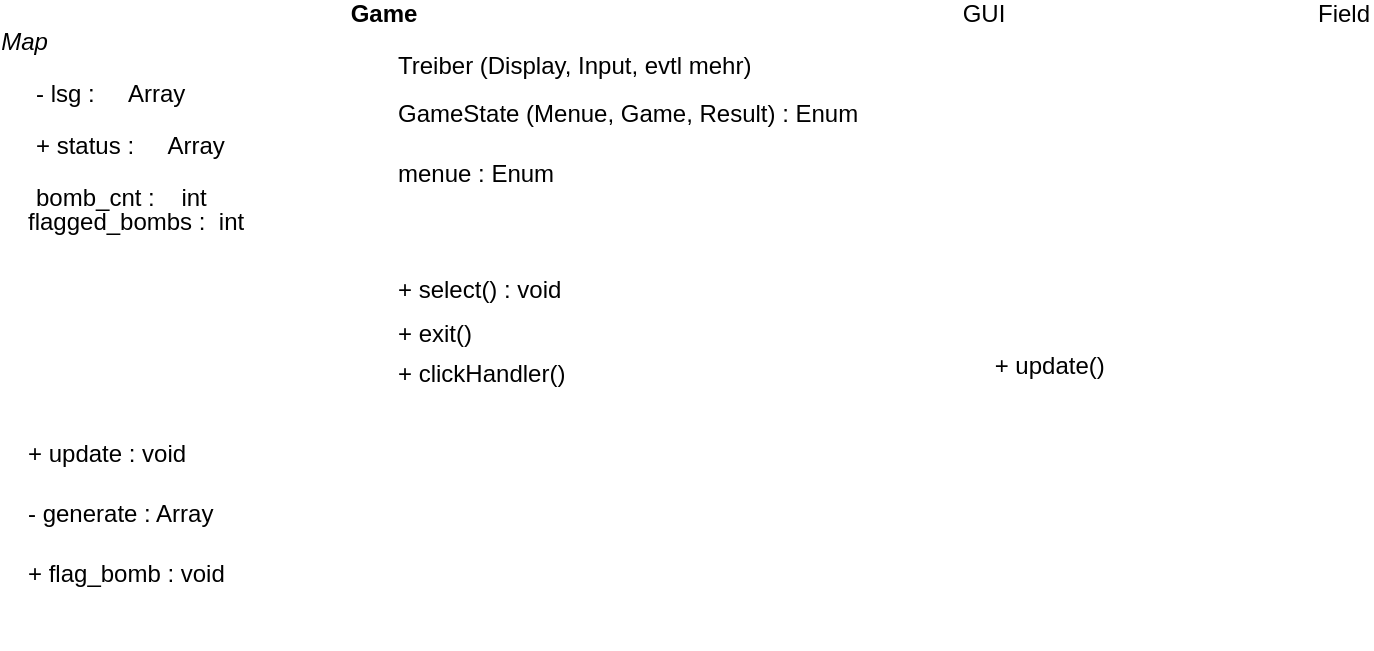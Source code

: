 <mxfile version="22.1.18" type="device">
  <diagram id="C5RBs43oDa-KdzZeNtuy" name="Page-1">
    <mxGraphModel dx="1040" dy="620" grid="1" gridSize="10" guides="1" tooltips="1" connect="1" arrows="1" fold="1" page="1" pageScale="1" pageWidth="827" pageHeight="1169" math="0" shadow="0">
      <root>
        <mxCell id="WIyWlLk6GJQsqaUBKTNV-0" />
        <mxCell id="WIyWlLk6GJQsqaUBKTNV-1" parent="WIyWlLk6GJQsqaUBKTNV-0" />
        <mxCell id="zkfFHV4jXpPFQw0GAbJ--0" value="Map" style="swimlane;fontStyle=2;align=center;verticalAlign=top;childLayout=stackLayout;horizontal=1;startSize=26;horizontalStack=0;resizeParent=1;resizeLast=0;collapsible=1;marginBottom=0;rounded=0;shadow=0;strokeWidth=1;" parent="WIyWlLk6GJQsqaUBKTNV-1" vertex="1">
          <mxGeometry screenWidth="160" screenHeight="336" as="geometry">
            <mxRectangle x="230" y="140" screenWidth="160" screenHeight="26" as="alternateBounds" />
          </mxGeometry>
        </mxCell>
        <mxCell id="zkfFHV4jXpPFQw0GAbJ--1" value="- lsg :     Array" style="text;align=left;verticalAlign=top;spacingLeft=4;spacingRight=4;overflow=hidden;rotatable=0;points=[[0,0.5],[1,0.5]];portConstraint=eastwest;" parent="zkfFHV4jXpPFQw0GAbJ--0" vertex="1">
          <mxGeometry y="26" screenWidth="160" screenHeight="26" as="geometry" />
        </mxCell>
        <mxCell id="zkfFHV4jXpPFQw0GAbJ--2" value="+ status :     Array" style="text;align=left;verticalAlign=top;spacingLeft=4;spacingRight=4;overflow=hidden;rotatable=0;points=[[0,0.5],[1,0.5]];portConstraint=eastwest;rounded=0;shadow=0;html=0;" parent="zkfFHV4jXpPFQw0GAbJ--0" vertex="1">
          <mxGeometry y="52" screenWidth="160" screenHeight="26" as="geometry" />
        </mxCell>
        <mxCell id="zkfFHV4jXpPFQw0GAbJ--3" value="bomb_cnt :    int" style="text;align=left;verticalAlign=top;spacingLeft=4;spacingRight=4;overflow=hidden;rotatable=0;points=[[0,0.5],[1,0.5]];portConstraint=eastwest;rounded=0;shadow=0;html=0;" parent="zkfFHV4jXpPFQw0GAbJ--0" vertex="1">
          <mxGeometry y="78" screenWidth="160" screenHeight="26" as="geometry" />
        </mxCell>
        <mxCell id="63fUtdVJqhkPeu00XbtW-2" value="flagged_bombs :&amp;nbsp; int" style="text;html=1;align=left;verticalAlign=middle;resizable=0;points=[];autosize=1;strokeColor=none;fillColor=none;" vertex="1" parent="zkfFHV4jXpPFQw0GAbJ--0">
          <mxGeometry y="104" screenWidth="160" screenHeight="30" as="geometry" />
        </mxCell>
        <mxCell id="zkfFHV4jXpPFQw0GAbJ--4" value="" style="line;html=1;strokeWidth=1;align=left;verticalAlign=middle;spacingTop=-1;spacingLeft=3;spacingRight=3;rotatable=0;labelPosition=right;points=[];portConstraint=eastwest;" parent="zkfFHV4jXpPFQw0GAbJ--0" vertex="1">
          <mxGeometry y="134" screenWidth="160" screenHeight="86" as="geometry" />
        </mxCell>
        <mxCell id="63fUtdVJqhkPeu00XbtW-6" value="+ update : void" style="text;html=1;align=left;verticalAlign=middle;resizable=0;points=[];autosize=1;strokeColor=none;fillColor=none;" vertex="1" parent="zkfFHV4jXpPFQw0GAbJ--0">
          <mxGeometry y="220" screenWidth="160" screenHeight="30" as="geometry" />
        </mxCell>
        <mxCell id="63fUtdVJqhkPeu00XbtW-5" value="- generate : Array" style="text;html=1;align=left;verticalAlign=middle;resizable=0;points=[];autosize=1;strokeColor=none;fillColor=none;" vertex="1" parent="zkfFHV4jXpPFQw0GAbJ--0">
          <mxGeometry y="250" screenWidth="160" screenHeight="30" as="geometry" />
        </mxCell>
        <mxCell id="63fUtdVJqhkPeu00XbtW-4" value="+ flag_bomb : void" style="text;html=1;align=left;verticalAlign=middle;resizable=0;points=[];autosize=1;strokeColor=none;fillColor=none;" vertex="1" parent="zkfFHV4jXpPFQw0GAbJ--0">
          <mxGeometry y="280" screenWidth="160" screenHeight="30" as="geometry" />
        </mxCell>
        <mxCell id="zkfFHV4jXpPFQw0GAbJ--5" value="+ check_field : void" style="text;align=left;verticalAlign=top;spacingLeft=4;spacingRight=4;overflow=hidden;rotatable=0;points=[[0,0.5],[1,0.5]];portConstraint=eastwest;" parent="zkfFHV4jXpPFQw0GAbJ--0" vertex="1">
          <mxGeometry y="310" screenWidth="160" screenHeight="26" as="geometry" />
        </mxCell>
        <mxCell id="63fUtdVJqhkPeu00XbtW-8" value="Game" style="swimlane;whiteSpace=wrap;html=1;" vertex="1" parent="WIyWlLk6GJQsqaUBKTNV-1">
          <mxGeometry x="180" screenWidth="260" screenHeight="210" as="geometry" />
        </mxCell>
        <mxCell id="63fUtdVJqhkPeu00XbtW-9" value="Treiber (Display, Input, evtl mehr)" style="text;html=1;align=left;verticalAlign=middle;resizable=0;points=[];autosize=1;strokeColor=none;fillColor=none;" vertex="1" parent="63fUtdVJqhkPeu00XbtW-8">
          <mxGeometry x="5" y="26" screenWidth="200" screenHeight="30" as="geometry" />
        </mxCell>
        <mxCell id="63fUtdVJqhkPeu00XbtW-10" value="GameState (Menue, Game, Result) : Enum" style="text;html=1;align=left;verticalAlign=middle;resizable=0;points=[];autosize=1;strokeColor=none;fillColor=none;" vertex="1" parent="63fUtdVJqhkPeu00XbtW-8">
          <mxGeometry x="5" y="50" screenWidth="250" screenHeight="30" as="geometry" />
        </mxCell>
        <mxCell id="63fUtdVJqhkPeu00XbtW-11" value="menue : Enum" style="text;html=1;align=left;verticalAlign=middle;resizable=0;points=[];autosize=1;strokeColor=none;fillColor=none;" vertex="1" parent="63fUtdVJqhkPeu00XbtW-8">
          <mxGeometry x="5" y="80" screenWidth="100" screenHeight="30" as="geometry" />
        </mxCell>
        <mxCell id="63fUtdVJqhkPeu00XbtW-12" value="" style="line;html=1;strokeWidth=1;align=left;verticalAlign=middle;spacingTop=-1;spacingLeft=3;spacingRight=3;rotatable=0;labelPosition=right;points=[];portConstraint=eastwest;" vertex="1" parent="63fUtdVJqhkPeu00XbtW-8">
          <mxGeometry y="90" screenWidth="260" screenHeight="86" as="geometry" />
        </mxCell>
        <mxCell id="63fUtdVJqhkPeu00XbtW-13" value="+ select() : void" style="text;html=1;align=left;verticalAlign=middle;resizable=0;points=[];autosize=1;strokeColor=none;fillColor=none;" vertex="1" parent="63fUtdVJqhkPeu00XbtW-8">
          <mxGeometry x="5" y="138" screenWidth="110" screenHeight="30" as="geometry" />
        </mxCell>
        <mxCell id="63fUtdVJqhkPeu00XbtW-14" value="+ exit()" style="text;html=1;align=left;verticalAlign=middle;resizable=0;points=[];autosize=1;strokeColor=none;fillColor=none;" vertex="1" parent="63fUtdVJqhkPeu00XbtW-8">
          <mxGeometry x="5" y="160" screenWidth="60" screenHeight="30" as="geometry" />
        </mxCell>
        <mxCell id="63fUtdVJqhkPeu00XbtW-35" value="+ clickHandler()" style="text;html=1;align=left;verticalAlign=middle;resizable=0;points=[];autosize=1;strokeColor=none;fillColor=none;" vertex="1" parent="63fUtdVJqhkPeu00XbtW-8">
          <mxGeometry x="5" y="180" screenWidth="110" screenHeight="30" as="geometry" />
        </mxCell>
        <mxCell id="63fUtdVJqhkPeu00XbtW-20" value="GUI" style="swimlane;fontStyle=0;childLayout=stackLayout;horizontal=1;startSize=30;horizontalStack=0;resizeParent=1;resizeParentMax=0;resizeLast=0;collapsible=1;marginBottom=0;whiteSpace=wrap;html=1;" vertex="1" parent="WIyWlLk6GJQsqaUBKTNV-1">
          <mxGeometry x="480" screenWidth="150" screenHeight="206" as="geometry" />
        </mxCell>
        <mxCell id="63fUtdVJqhkPeu00XbtW-21" value="Item 1" style="text;strokeColor=none;fillColor=none;align=left;verticalAlign=middle;spacingLeft=4;spacingRight=4;overflow=hidden;points=[[0,0.5],[1,0.5]];portConstraint=eastwest;rotatable=0;whiteSpace=wrap;html=1;" vertex="1" parent="63fUtdVJqhkPeu00XbtW-20">
          <mxGeometry y="30" screenWidth="150" screenHeight="30" as="geometry" />
        </mxCell>
        <mxCell id="63fUtdVJqhkPeu00XbtW-22" value="Item 2" style="text;strokeColor=none;fillColor=none;align=left;verticalAlign=middle;spacingLeft=4;spacingRight=4;overflow=hidden;points=[[0,0.5],[1,0.5]];portConstraint=eastwest;rotatable=0;whiteSpace=wrap;html=1;" vertex="1" parent="63fUtdVJqhkPeu00XbtW-20">
          <mxGeometry y="60" screenWidth="150" screenHeight="30" as="geometry" />
        </mxCell>
        <mxCell id="63fUtdVJqhkPeu00XbtW-26" value="" style="line;html=1;strokeWidth=1;align=left;verticalAlign=middle;spacingTop=-1;spacingLeft=3;spacingRight=3;rotatable=0;labelPosition=right;points=[];portConstraint=eastwest;" vertex="1" parent="63fUtdVJqhkPeu00XbtW-20">
          <mxGeometry y="90" screenWidth="150" screenHeight="86" as="geometry" />
        </mxCell>
        <mxCell id="63fUtdVJqhkPeu00XbtW-27" value="&amp;nbsp;+ update()" style="text;html=1;align=left;verticalAlign=middle;resizable=0;points=[];autosize=1;strokeColor=none;fillColor=none;" vertex="1" parent="63fUtdVJqhkPeu00XbtW-20">
          <mxGeometry y="176" screenWidth="150" screenHeight="30" as="geometry" />
        </mxCell>
        <mxCell id="63fUtdVJqhkPeu00XbtW-28" value="Field" style="swimlane;fontStyle=0;childLayout=stackLayout;horizontal=1;startSize=30;horizontalStack=0;resizeParent=1;resizeParentMax=0;resizeLast=0;collapsible=1;marginBottom=0;whiteSpace=wrap;html=1;" vertex="1" parent="WIyWlLk6GJQsqaUBKTNV-1">
          <mxGeometry x="660" screenWidth="140" screenHeight="236" as="geometry" />
        </mxCell>
        <mxCell id="63fUtdVJqhkPeu00XbtW-29" value="+ Status : Enum ( closed, opened, bomb, flag, ? )" style="text;strokeColor=none;fillColor=none;align=left;verticalAlign=middle;spacingLeft=4;spacingRight=4;overflow=hidden;points=[[0,0.5],[1,0.5]];portConstraint=eastwest;rotatable=0;whiteSpace=wrap;html=1;" vertex="1" parent="63fUtdVJqhkPeu00XbtW-28">
          <mxGeometry y="30" screenWidth="140" screenHeight="60" as="geometry" />
        </mxCell>
        <mxCell id="63fUtdVJqhkPeu00XbtW-30" value="Item 2" style="text;strokeColor=none;fillColor=none;align=left;verticalAlign=middle;spacingLeft=4;spacingRight=4;overflow=hidden;points=[[0,0.5],[1,0.5]];portConstraint=eastwest;rotatable=0;whiteSpace=wrap;html=1;" vertex="1" parent="63fUtdVJqhkPeu00XbtW-28">
          <mxGeometry y="90" screenWidth="140" screenHeight="30" as="geometry" />
        </mxCell>
        <mxCell id="63fUtdVJqhkPeu00XbtW-32" value="" style="line;html=1;strokeWidth=1;align=left;verticalAlign=middle;spacingTop=-1;spacingLeft=3;spacingRight=3;rotatable=0;labelPosition=right;points=[];portConstraint=eastwest;" vertex="1" parent="63fUtdVJqhkPeu00XbtW-28">
          <mxGeometry y="120" screenWidth="140" screenHeight="86" as="geometry" />
        </mxCell>
        <mxCell id="63fUtdVJqhkPeu00XbtW-31" value="&amp;nbsp;+ cntNeighbours(): int" style="text;strokeColor=none;fillColor=none;align=left;verticalAlign=middle;spacingLeft=4;spacingRight=4;overflow=hidden;points=[[0,0.5],[1,0.5]];portConstraint=eastwest;rotatable=0;whiteSpace=wrap;html=1;" vertex="1" parent="63fUtdVJqhkPeu00XbtW-28">
          <mxGeometry y="206" screenWidth="140" screenHeight="30" as="geometry" />
        </mxCell>
      </root>
    </mxGraphModel>
  </diagram>
</mxfile>
